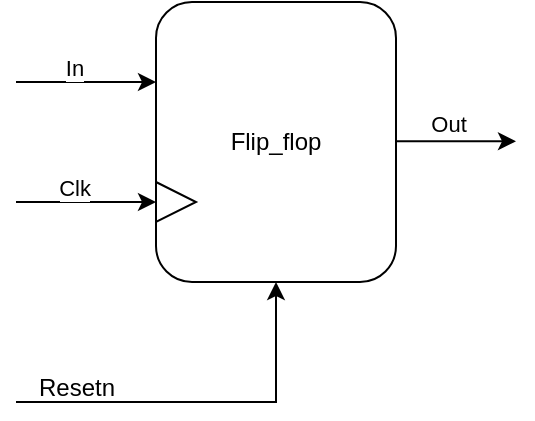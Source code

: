 <mxfile version="24.7.7">
  <diagram name="Page-1" id="b8E182peJ3MSCpdeyeZe">
    <mxGraphModel dx="1196" dy="790" grid="1" gridSize="10" guides="1" tooltips="1" connect="1" arrows="1" fold="1" page="1" pageScale="1" pageWidth="850" pageHeight="1100" math="0" shadow="0">
      <root>
        <mxCell id="0" />
        <mxCell id="1" parent="0" />
        <mxCell id="lwuQL8BFeVN2L0Fn4tVh-1" style="edgeStyle=orthogonalEdgeStyle;rounded=0;orthogonalLoop=1;jettySize=auto;html=1;exitX=1;exitY=0.5;exitDx=0;exitDy=0;" parent="1" edge="1">
          <mxGeometry relative="1" as="geometry">
            <mxPoint x="460" y="219.64" as="targetPoint" />
            <mxPoint x="400" y="219.64" as="sourcePoint" />
          </mxGeometry>
        </mxCell>
        <mxCell id="lwuQL8BFeVN2L0Fn4tVh-2" value="Out" style="edgeLabel;html=1;align=center;verticalAlign=middle;resizable=0;points=[];" parent="lwuQL8BFeVN2L0Fn4tVh-1" vertex="1" connectable="0">
          <mxGeometry x="-0.152" y="9" relative="1" as="geometry">
            <mxPoint as="offset" />
          </mxGeometry>
        </mxCell>
        <mxCell id="lwuQL8BFeVN2L0Fn4tVh-3" value="Flip_flop" style="rounded=1;whiteSpace=wrap;html=1;" parent="1" vertex="1">
          <mxGeometry x="280" y="150" width="120" height="140" as="geometry" />
        </mxCell>
        <mxCell id="lwuQL8BFeVN2L0Fn4tVh-11" value="" style="endArrow=classic;html=1;rounded=0;" parent="1" edge="1">
          <mxGeometry width="50" height="50" relative="1" as="geometry">
            <mxPoint x="210" y="250" as="sourcePoint" />
            <mxPoint x="280" y="250" as="targetPoint" />
          </mxGeometry>
        </mxCell>
        <mxCell id="lwuQL8BFeVN2L0Fn4tVh-12" value="Clk" style="edgeLabel;html=1;align=center;verticalAlign=middle;resizable=0;points=[];" parent="lwuQL8BFeVN2L0Fn4tVh-11" vertex="1" connectable="0">
          <mxGeometry x="-0.181" y="7" relative="1" as="geometry">
            <mxPoint as="offset" />
          </mxGeometry>
        </mxCell>
        <mxCell id="ojcKFUnHTkqtQyUN_cQc-6" value="" style="endArrow=classic;html=1;rounded=0;" parent="1" edge="1">
          <mxGeometry width="50" height="50" relative="1" as="geometry">
            <mxPoint x="210" y="190" as="sourcePoint" />
            <mxPoint x="280" y="190" as="targetPoint" />
          </mxGeometry>
        </mxCell>
        <mxCell id="ojcKFUnHTkqtQyUN_cQc-7" value="In" style="edgeLabel;html=1;align=center;verticalAlign=middle;resizable=0;points=[];" parent="ojcKFUnHTkqtQyUN_cQc-6" vertex="1" connectable="0">
          <mxGeometry x="-0.181" y="7" relative="1" as="geometry">
            <mxPoint as="offset" />
          </mxGeometry>
        </mxCell>
        <mxCell id="FUf5TZPx3JE2WuGn679c-1" value="" style="triangle;whiteSpace=wrap;html=1;" vertex="1" parent="1">
          <mxGeometry x="280" y="240" width="20" height="20" as="geometry" />
        </mxCell>
        <mxCell id="FUf5TZPx3JE2WuGn679c-2" value="" style="endArrow=classic;html=1;rounded=0;entryX=0.5;entryY=1;entryDx=0;entryDy=0;" edge="1" parent="1" target="lwuQL8BFeVN2L0Fn4tVh-3">
          <mxGeometry width="50" height="50" relative="1" as="geometry">
            <mxPoint x="210" y="350" as="sourcePoint" />
            <mxPoint x="450" y="430" as="targetPoint" />
            <Array as="points">
              <mxPoint x="340" y="350" />
            </Array>
          </mxGeometry>
        </mxCell>
        <mxCell id="FUf5TZPx3JE2WuGn679c-3" value="Resetn" style="text;html=1;align=center;verticalAlign=middle;resizable=0;points=[];autosize=1;strokeColor=none;fillColor=none;" vertex="1" parent="1">
          <mxGeometry x="210" y="328" width="60" height="30" as="geometry" />
        </mxCell>
      </root>
    </mxGraphModel>
  </diagram>
</mxfile>

